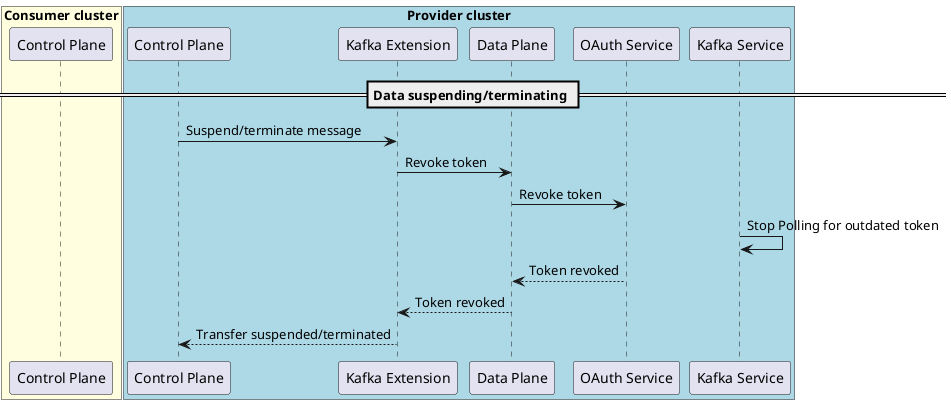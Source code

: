 @startuml
/'
SPDX-License-Identifier: CC-BY-4.0
SPDX-FileCopyrightText: (c) 2025 Cofinity-X GmbH
'/
box "Consumer cluster" #LightYellow
    participant "Control Plane" as ConsumerCP
end box

box "Provider cluster" #LightBlue
    participant "Control Plane"  as ProviderCP
    participant "Kafka Extension" as ProviderKE
    participant "Data Plane"  as ProviderDP
    participant "OAuth Service" as OAuth2
    participant "Kafka Service" as Kafka
end box

== Data suspending/terminating ==
ProviderCP -> ProviderKE : Suspend/terminate message
ProviderKE -> ProviderDP : Revoke token
ProviderDP -> OAuth2 : Revoke token
Kafka -> Kafka : Stop Polling for outdated token
ProviderDP <-- OAuth2 : Token revoked
ProviderKE <-- ProviderDP : Token revoked
ProviderCP <-- ProviderKE : Transfer suspended/terminated
@enduml